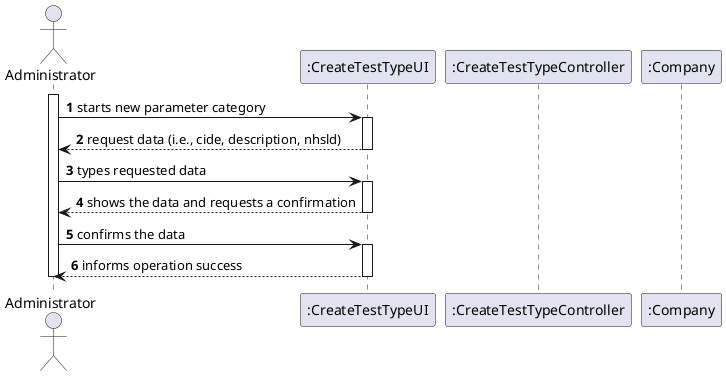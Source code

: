 @startuml
autonumber
'hide footbox
actor "Administrator" as Adm

participant ":CreateTestTypeUI" as UI
participant ":CreateTestTypeController" as CTRL
participant ":Company" as Comp

activate Adm
Adm-> UI: starts new parameter category
activate UI
UI --> Adm : request data (i.e., cide, description, nhsld)
deactivate UI
Adm -> UI: types requested data
activate UI
UI --> Adm : shows the data and requests a confirmation
deactivate UI
Adm -> UI: confirms the data
activate UI
UI --> Adm : informs operation success
deactivate UI
deactivate Adm
@enduml